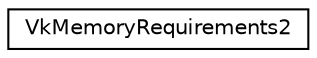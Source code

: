 digraph "Graphical Class Hierarchy"
{
 // LATEX_PDF_SIZE
  edge [fontname="Helvetica",fontsize="10",labelfontname="Helvetica",labelfontsize="10"];
  node [fontname="Helvetica",fontsize="10",shape=record];
  rankdir="LR";
  Node0 [label="VkMemoryRequirements2",height=0.2,width=0.4,color="black", fillcolor="white", style="filled",URL="$structVkMemoryRequirements2.html",tooltip=" "];
}
